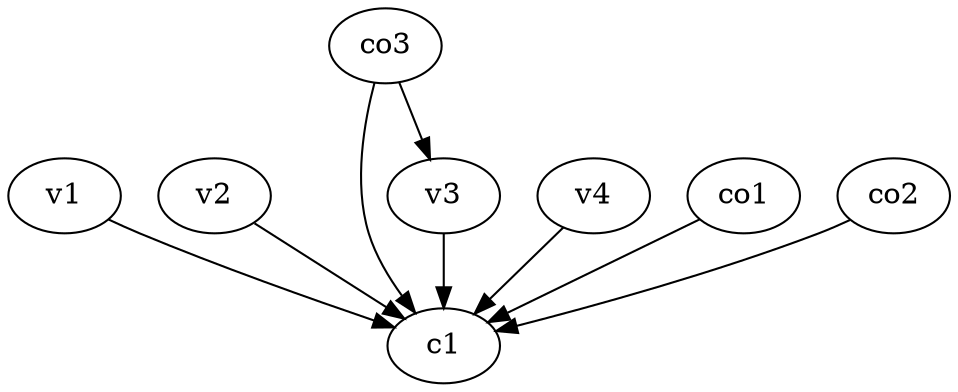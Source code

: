 strict digraph  {
c1;
v1;
v2;
v3;
v4;
co1;
co2;
co3;
v1 -> c1  [weight=1];
v2 -> c1  [weight=1];
v3 -> c1  [weight=1];
v4 -> c1  [weight=1];
co1 -> c1  [weight=1];
co2 -> c1  [weight=1];
co3 -> c1  [weight=1];
co3 -> v3  [weight=1];
}

